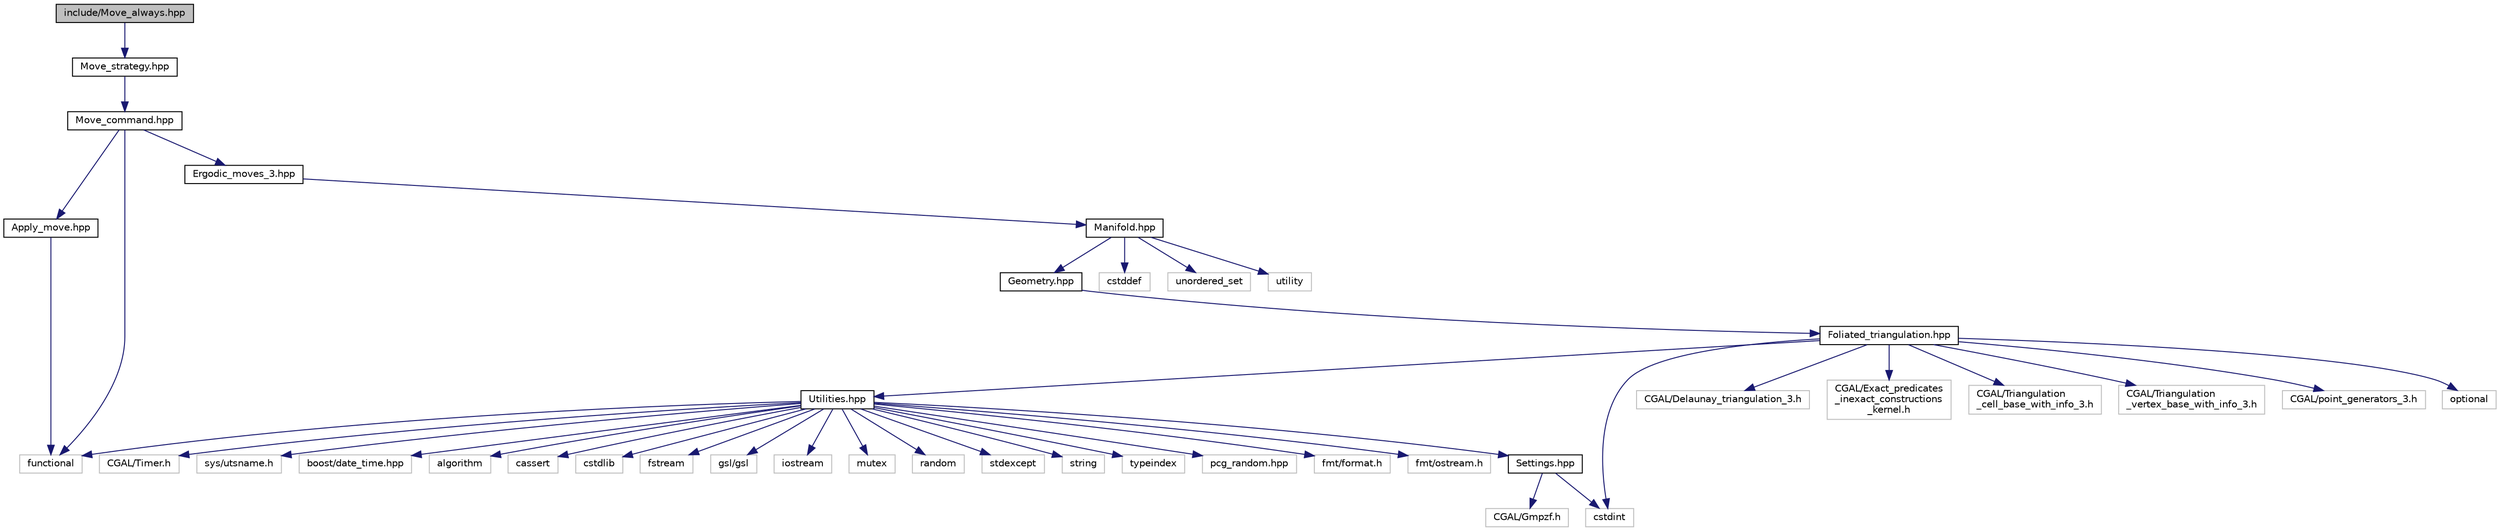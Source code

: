 digraph "include/Move_always.hpp"
{
 // LATEX_PDF_SIZE
  edge [fontname="Helvetica",fontsize="10",labelfontname="Helvetica",labelfontsize="10"];
  node [fontname="Helvetica",fontsize="10",shape=record];
  Node1 [label="include/Move_always.hpp",height=0.2,width=0.4,color="black", fillcolor="grey75", style="filled", fontcolor="black",tooltip="Always randomly selects moves to perform on Delaunay Triangulations."];
  Node1 -> Node2 [color="midnightblue",fontsize="10",style="solid",fontname="Helvetica"];
  Node2 [label="Move_strategy.hpp",height=0.2,width=0.4,color="black", fillcolor="white", style="filled",URL="$_move__strategy_8hpp_source.html",tooltip=" "];
  Node2 -> Node3 [color="midnightblue",fontsize="10",style="solid",fontname="Helvetica"];
  Node3 [label="Move_command.hpp",height=0.2,width=0.4,color="black", fillcolor="white", style="filled",URL="$_move__command_8hpp.html",tooltip="Do ergodic moves using the Command pattern."];
  Node3 -> Node4 [color="midnightblue",fontsize="10",style="solid",fontname="Helvetica"];
  Node4 [label="Apply_move.hpp",height=0.2,width=0.4,color="black", fillcolor="white", style="filled",URL="$_apply__move_8hpp.html",tooltip="Apply Pachner moves to foliated Delaunay triangulations."];
  Node4 -> Node5 [color="midnightblue",fontsize="10",style="solid",fontname="Helvetica"];
  Node5 [label="functional",height=0.2,width=0.4,color="grey75", fillcolor="white", style="filled",tooltip=" "];
  Node3 -> Node6 [color="midnightblue",fontsize="10",style="solid",fontname="Helvetica"];
  Node6 [label="Ergodic_moves_3.hpp",height=0.2,width=0.4,color="black", fillcolor="white", style="filled",URL="$_ergodic__moves__3_8hpp.html",tooltip="Pachner moves on 2+1 dimensional foliated Delaunay triangulations."];
  Node6 -> Node7 [color="midnightblue",fontsize="10",style="solid",fontname="Helvetica"];
  Node7 [label="Manifold.hpp",height=0.2,width=0.4,color="black", fillcolor="white", style="filled",URL="$_manifold_8hpp.html",tooltip="Data structures for manifolds."];
  Node7 -> Node8 [color="midnightblue",fontsize="10",style="solid",fontname="Helvetica"];
  Node8 [label="Geometry.hpp",height=0.2,width=0.4,color="black", fillcolor="white", style="filled",URL="$_geometry_8hpp.html",tooltip="Data structures for geometry."];
  Node8 -> Node9 [color="midnightblue",fontsize="10",style="solid",fontname="Helvetica"];
  Node9 [label="Foliated_triangulation.hpp",height=0.2,width=0.4,color="black", fillcolor="white", style="filled",URL="$_foliated__triangulation_8hpp.html",tooltip="Create foliated spherical triangulations."];
  Node9 -> Node10 [color="midnightblue",fontsize="10",style="solid",fontname="Helvetica"];
  Node10 [label="Utilities.hpp",height=0.2,width=0.4,color="black", fillcolor="white", style="filled",URL="$_utilities_8hpp.html",tooltip="Utility functions."];
  Node10 -> Node11 [color="midnightblue",fontsize="10",style="solid",fontname="Helvetica"];
  Node11 [label="CGAL/Timer.h",height=0.2,width=0.4,color="grey75", fillcolor="white", style="filled",tooltip=" "];
  Node10 -> Node12 [color="midnightblue",fontsize="10",style="solid",fontname="Helvetica"];
  Node12 [label="sys/utsname.h",height=0.2,width=0.4,color="grey75", fillcolor="white", style="filled",tooltip=" "];
  Node10 -> Node13 [color="midnightblue",fontsize="10",style="solid",fontname="Helvetica"];
  Node13 [label="boost/date_time.hpp",height=0.2,width=0.4,color="grey75", fillcolor="white", style="filled",tooltip=" "];
  Node10 -> Node14 [color="midnightblue",fontsize="10",style="solid",fontname="Helvetica"];
  Node14 [label="algorithm",height=0.2,width=0.4,color="grey75", fillcolor="white", style="filled",tooltip=" "];
  Node10 -> Node15 [color="midnightblue",fontsize="10",style="solid",fontname="Helvetica"];
  Node15 [label="cassert",height=0.2,width=0.4,color="grey75", fillcolor="white", style="filled",tooltip=" "];
  Node10 -> Node16 [color="midnightblue",fontsize="10",style="solid",fontname="Helvetica"];
  Node16 [label="cstdlib",height=0.2,width=0.4,color="grey75", fillcolor="white", style="filled",tooltip=" "];
  Node10 -> Node17 [color="midnightblue",fontsize="10",style="solid",fontname="Helvetica"];
  Node17 [label="fstream",height=0.2,width=0.4,color="grey75", fillcolor="white", style="filled",tooltip=" "];
  Node10 -> Node5 [color="midnightblue",fontsize="10",style="solid",fontname="Helvetica"];
  Node10 -> Node18 [color="midnightblue",fontsize="10",style="solid",fontname="Helvetica"];
  Node18 [label="gsl/gsl",height=0.2,width=0.4,color="grey75", fillcolor="white", style="filled",tooltip=" "];
  Node10 -> Node19 [color="midnightblue",fontsize="10",style="solid",fontname="Helvetica"];
  Node19 [label="iostream",height=0.2,width=0.4,color="grey75", fillcolor="white", style="filled",tooltip=" "];
  Node10 -> Node20 [color="midnightblue",fontsize="10",style="solid",fontname="Helvetica"];
  Node20 [label="mutex",height=0.2,width=0.4,color="grey75", fillcolor="white", style="filled",tooltip=" "];
  Node10 -> Node21 [color="midnightblue",fontsize="10",style="solid",fontname="Helvetica"];
  Node21 [label="random",height=0.2,width=0.4,color="grey75", fillcolor="white", style="filled",tooltip=" "];
  Node10 -> Node22 [color="midnightblue",fontsize="10",style="solid",fontname="Helvetica"];
  Node22 [label="stdexcept",height=0.2,width=0.4,color="grey75", fillcolor="white", style="filled",tooltip=" "];
  Node10 -> Node23 [color="midnightblue",fontsize="10",style="solid",fontname="Helvetica"];
  Node23 [label="string",height=0.2,width=0.4,color="grey75", fillcolor="white", style="filled",tooltip=" "];
  Node10 -> Node24 [color="midnightblue",fontsize="10",style="solid",fontname="Helvetica"];
  Node24 [label="typeindex",height=0.2,width=0.4,color="grey75", fillcolor="white", style="filled",tooltip=" "];
  Node10 -> Node25 [color="midnightblue",fontsize="10",style="solid",fontname="Helvetica"];
  Node25 [label="pcg_random.hpp",height=0.2,width=0.4,color="grey75", fillcolor="white", style="filled",tooltip=" "];
  Node10 -> Node26 [color="midnightblue",fontsize="10",style="solid",fontname="Helvetica"];
  Node26 [label="fmt/format.h",height=0.2,width=0.4,color="grey75", fillcolor="white", style="filled",tooltip=" "];
  Node10 -> Node27 [color="midnightblue",fontsize="10",style="solid",fontname="Helvetica"];
  Node27 [label="fmt/ostream.h",height=0.2,width=0.4,color="grey75", fillcolor="white", style="filled",tooltip=" "];
  Node10 -> Node28 [color="midnightblue",fontsize="10",style="solid",fontname="Helvetica"];
  Node28 [label="Settings.hpp",height=0.2,width=0.4,color="black", fillcolor="white", style="filled",URL="$_settings_8hpp.html",tooltip="Global integer and precision settings."];
  Node28 -> Node29 [color="midnightblue",fontsize="10",style="solid",fontname="Helvetica"];
  Node29 [label="CGAL/Gmpzf.h",height=0.2,width=0.4,color="grey75", fillcolor="white", style="filled",tooltip=" "];
  Node28 -> Node30 [color="midnightblue",fontsize="10",style="solid",fontname="Helvetica"];
  Node30 [label="cstdint",height=0.2,width=0.4,color="grey75", fillcolor="white", style="filled",tooltip=" "];
  Node9 -> Node31 [color="midnightblue",fontsize="10",style="solid",fontname="Helvetica"];
  Node31 [label="CGAL/Delaunay_triangulation_3.h",height=0.2,width=0.4,color="grey75", fillcolor="white", style="filled",tooltip=" "];
  Node9 -> Node32 [color="midnightblue",fontsize="10",style="solid",fontname="Helvetica"];
  Node32 [label="CGAL/Exact_predicates\l_inexact_constructions\l_kernel.h",height=0.2,width=0.4,color="grey75", fillcolor="white", style="filled",tooltip=" "];
  Node9 -> Node33 [color="midnightblue",fontsize="10",style="solid",fontname="Helvetica"];
  Node33 [label="CGAL/Triangulation\l_cell_base_with_info_3.h",height=0.2,width=0.4,color="grey75", fillcolor="white", style="filled",tooltip=" "];
  Node9 -> Node34 [color="midnightblue",fontsize="10",style="solid",fontname="Helvetica"];
  Node34 [label="CGAL/Triangulation\l_vertex_base_with_info_3.h",height=0.2,width=0.4,color="grey75", fillcolor="white", style="filled",tooltip=" "];
  Node9 -> Node35 [color="midnightblue",fontsize="10",style="solid",fontname="Helvetica"];
  Node35 [label="CGAL/point_generators_3.h",height=0.2,width=0.4,color="grey75", fillcolor="white", style="filled",tooltip=" "];
  Node9 -> Node30 [color="midnightblue",fontsize="10",style="solid",fontname="Helvetica"];
  Node9 -> Node36 [color="midnightblue",fontsize="10",style="solid",fontname="Helvetica"];
  Node36 [label="optional",height=0.2,width=0.4,color="grey75", fillcolor="white", style="filled",tooltip=" "];
  Node7 -> Node37 [color="midnightblue",fontsize="10",style="solid",fontname="Helvetica"];
  Node37 [label="cstddef",height=0.2,width=0.4,color="grey75", fillcolor="white", style="filled",tooltip=" "];
  Node7 -> Node38 [color="midnightblue",fontsize="10",style="solid",fontname="Helvetica"];
  Node38 [label="unordered_set",height=0.2,width=0.4,color="grey75", fillcolor="white", style="filled",tooltip=" "];
  Node7 -> Node39 [color="midnightblue",fontsize="10",style="solid",fontname="Helvetica"];
  Node39 [label="utility",height=0.2,width=0.4,color="grey75", fillcolor="white", style="filled",tooltip=" "];
  Node3 -> Node5 [color="midnightblue",fontsize="10",style="solid",fontname="Helvetica"];
}
